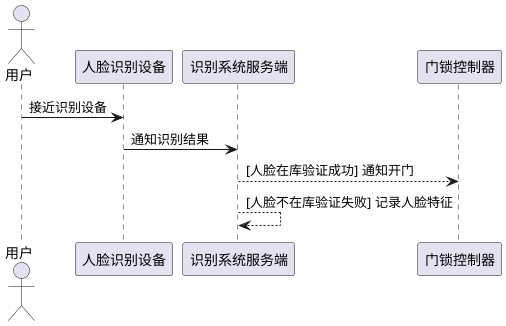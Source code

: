 @startuml 时序图
actor 用户 as user
participant 人脸识别设备 as qru
participant 识别系统服务端 as res
participant 门锁控制器 as dc

user -> qru : 接近识别设备
qru -> res : 通知识别结果
res --> dc : [人脸在库验证成功] 通知开门
res --> res : [人脸不在库验证失败] 记录人脸特征

@enduml
